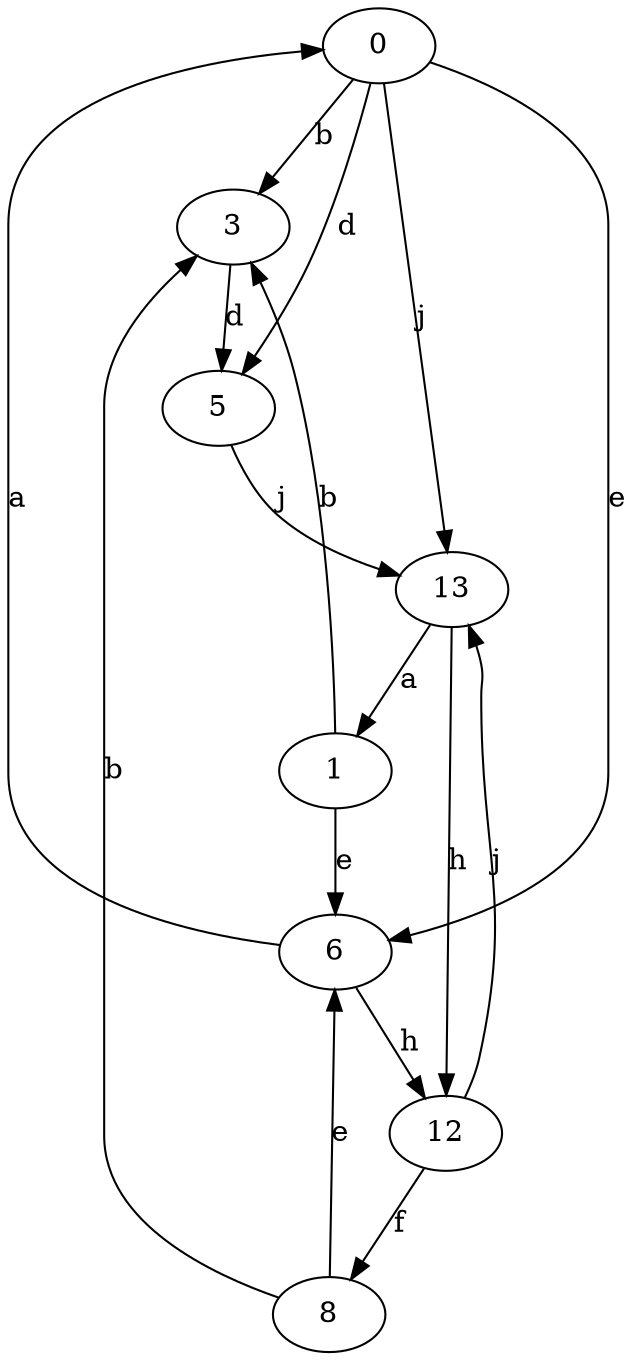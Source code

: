 strict digraph  {
0;
1;
3;
5;
6;
8;
12;
13;
0 -> 3  [label=b];
0 -> 5  [label=d];
0 -> 6  [label=e];
0 -> 13  [label=j];
1 -> 3  [label=b];
1 -> 6  [label=e];
3 -> 5  [label=d];
5 -> 13  [label=j];
6 -> 0  [label=a];
6 -> 12  [label=h];
8 -> 3  [label=b];
8 -> 6  [label=e];
12 -> 8  [label=f];
12 -> 13  [label=j];
13 -> 1  [label=a];
13 -> 12  [label=h];
}
